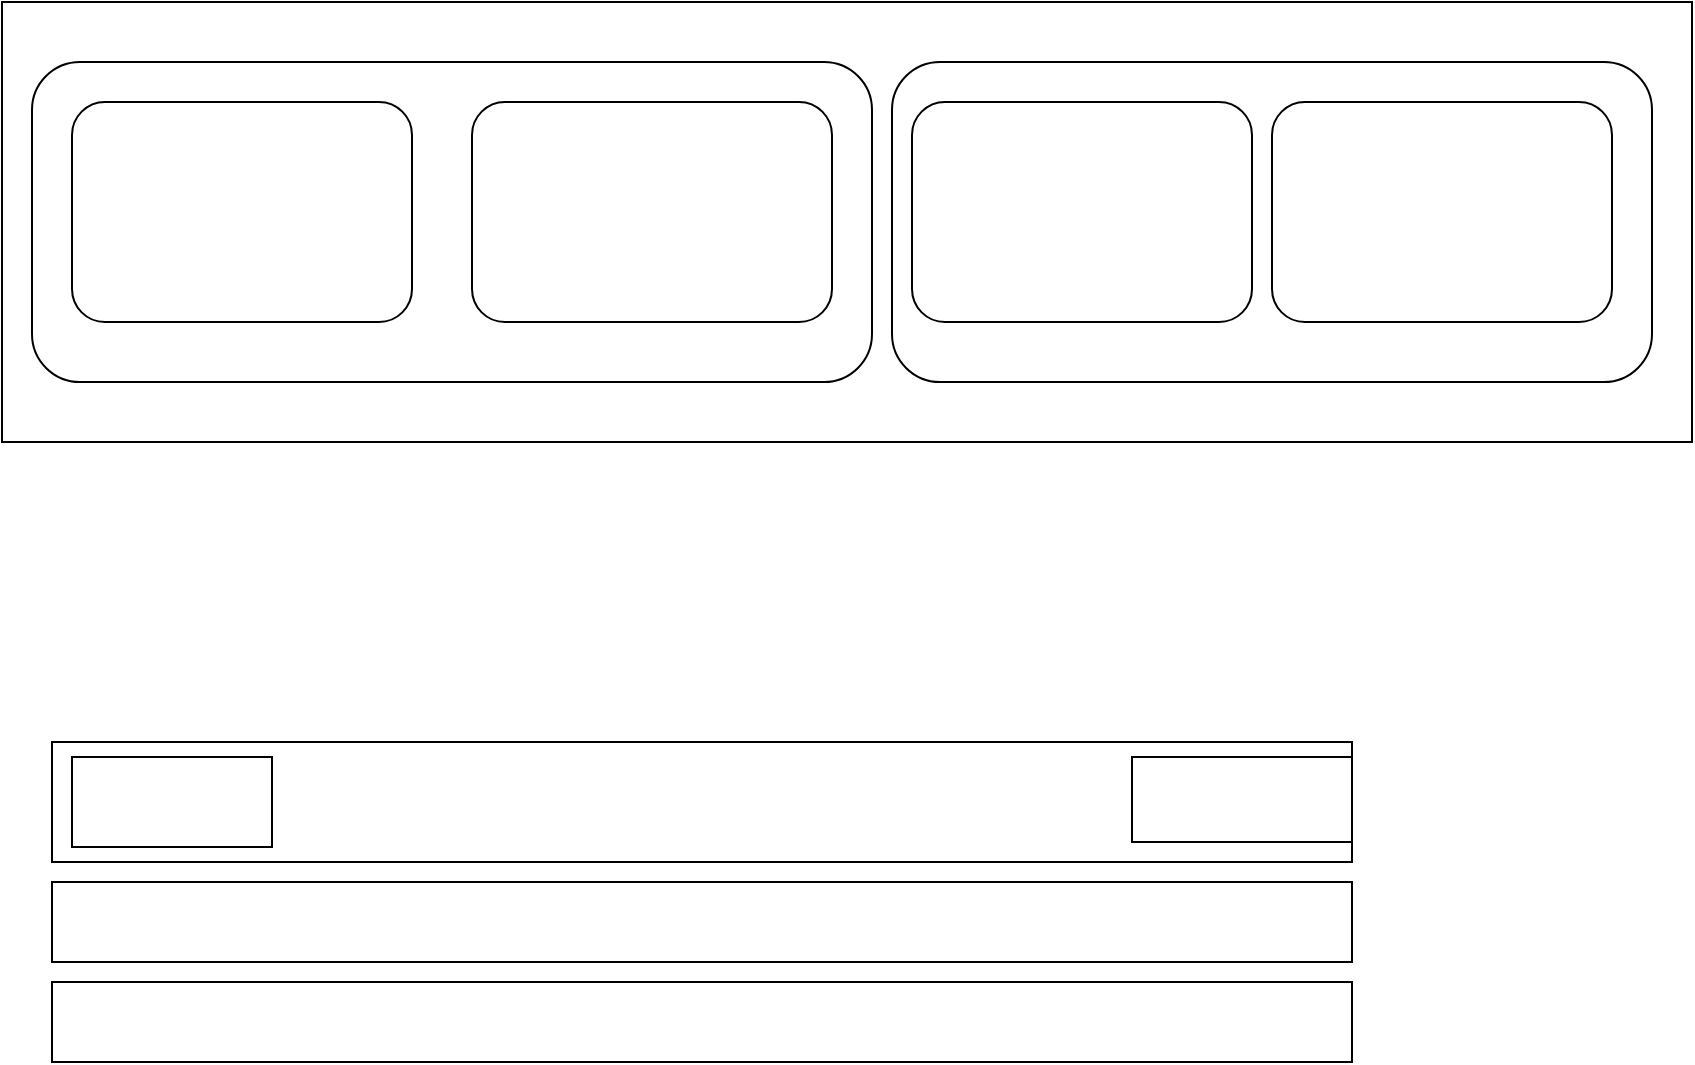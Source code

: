 <mxfile>
    <diagram id="pCxqHPpWm5xteQ-dfwFx" name="Page-2">
        <mxGraphModel dx="1683" dy="1198" grid="1" gridSize="10" guides="1" tooltips="1" connect="1" arrows="1" fold="1" page="0" pageScale="1" pageWidth="827" pageHeight="1169" math="0" shadow="0">
            <root>
                <mxCell id="0"/>
                <mxCell id="1" parent="0"/>
                <mxCell id="12" value="" style="rounded=0;whiteSpace=wrap;html=1;" parent="1" vertex="1">
                    <mxGeometry x="-705" y="-10" width="845" height="220" as="geometry"/>
                </mxCell>
                <mxCell id="13" value="" style="rounded=1;whiteSpace=wrap;html=1;" parent="1" vertex="1">
                    <mxGeometry x="-690" y="20" width="420" height="160" as="geometry"/>
                </mxCell>
                <mxCell id="14" value="" style="rounded=1;whiteSpace=wrap;html=1;" parent="1" vertex="1">
                    <mxGeometry x="-260" y="20" width="380" height="160" as="geometry"/>
                </mxCell>
                <mxCell id="15" value="" style="rounded=1;whiteSpace=wrap;html=1;" parent="1" vertex="1">
                    <mxGeometry x="-670" y="40" width="170" height="110" as="geometry"/>
                </mxCell>
                <mxCell id="16" value="" style="rounded=1;whiteSpace=wrap;html=1;" parent="1" vertex="1">
                    <mxGeometry x="-470" y="40" width="180" height="110" as="geometry"/>
                </mxCell>
                <mxCell id="18" value="" style="rounded=1;whiteSpace=wrap;html=1;" parent="1" vertex="1">
                    <mxGeometry x="-250" y="40" width="170" height="110" as="geometry"/>
                </mxCell>
                <mxCell id="19" value="" style="rounded=1;whiteSpace=wrap;html=1;" parent="1" vertex="1">
                    <mxGeometry x="-70" y="40" width="170" height="110" as="geometry"/>
                </mxCell>
                <mxCell id="23" value="" style="rounded=0;whiteSpace=wrap;html=1;" vertex="1" parent="1">
                    <mxGeometry x="-680" y="360" width="650" height="60" as="geometry"/>
                </mxCell>
                <mxCell id="24" value="" style="rounded=0;whiteSpace=wrap;html=1;" vertex="1" parent="1">
                    <mxGeometry x="-670" y="367.5" width="100" height="45" as="geometry"/>
                </mxCell>
                <mxCell id="25" value="" style="rounded=0;whiteSpace=wrap;html=1;" vertex="1" parent="1">
                    <mxGeometry x="-140" y="367.5" width="110" height="42.5" as="geometry"/>
                </mxCell>
                <mxCell id="26" value="" style="rounded=0;whiteSpace=wrap;html=1;" vertex="1" parent="1">
                    <mxGeometry x="-680" y="430" width="650" height="40" as="geometry"/>
                </mxCell>
                <mxCell id="27" value="" style="rounded=0;whiteSpace=wrap;html=1;" vertex="1" parent="1">
                    <mxGeometry x="-680" y="480" width="650" height="40" as="geometry"/>
                </mxCell>
            </root>
        </mxGraphModel>
    </diagram>
    <diagram id="p-pX05pIWM1ggUYjgkVH" name="Page-3">
        <mxGraphModel dx="1182" dy="519" grid="1" gridSize="10" guides="1" tooltips="1" connect="1" arrows="1" fold="1" page="0" pageScale="1" pageWidth="827" pageHeight="1169" math="0" shadow="0">
            <root>
                <mxCell id="0"/>
                <mxCell id="1" parent="0"/>
            </root>
        </mxGraphModel>
    </diagram>
</mxfile>